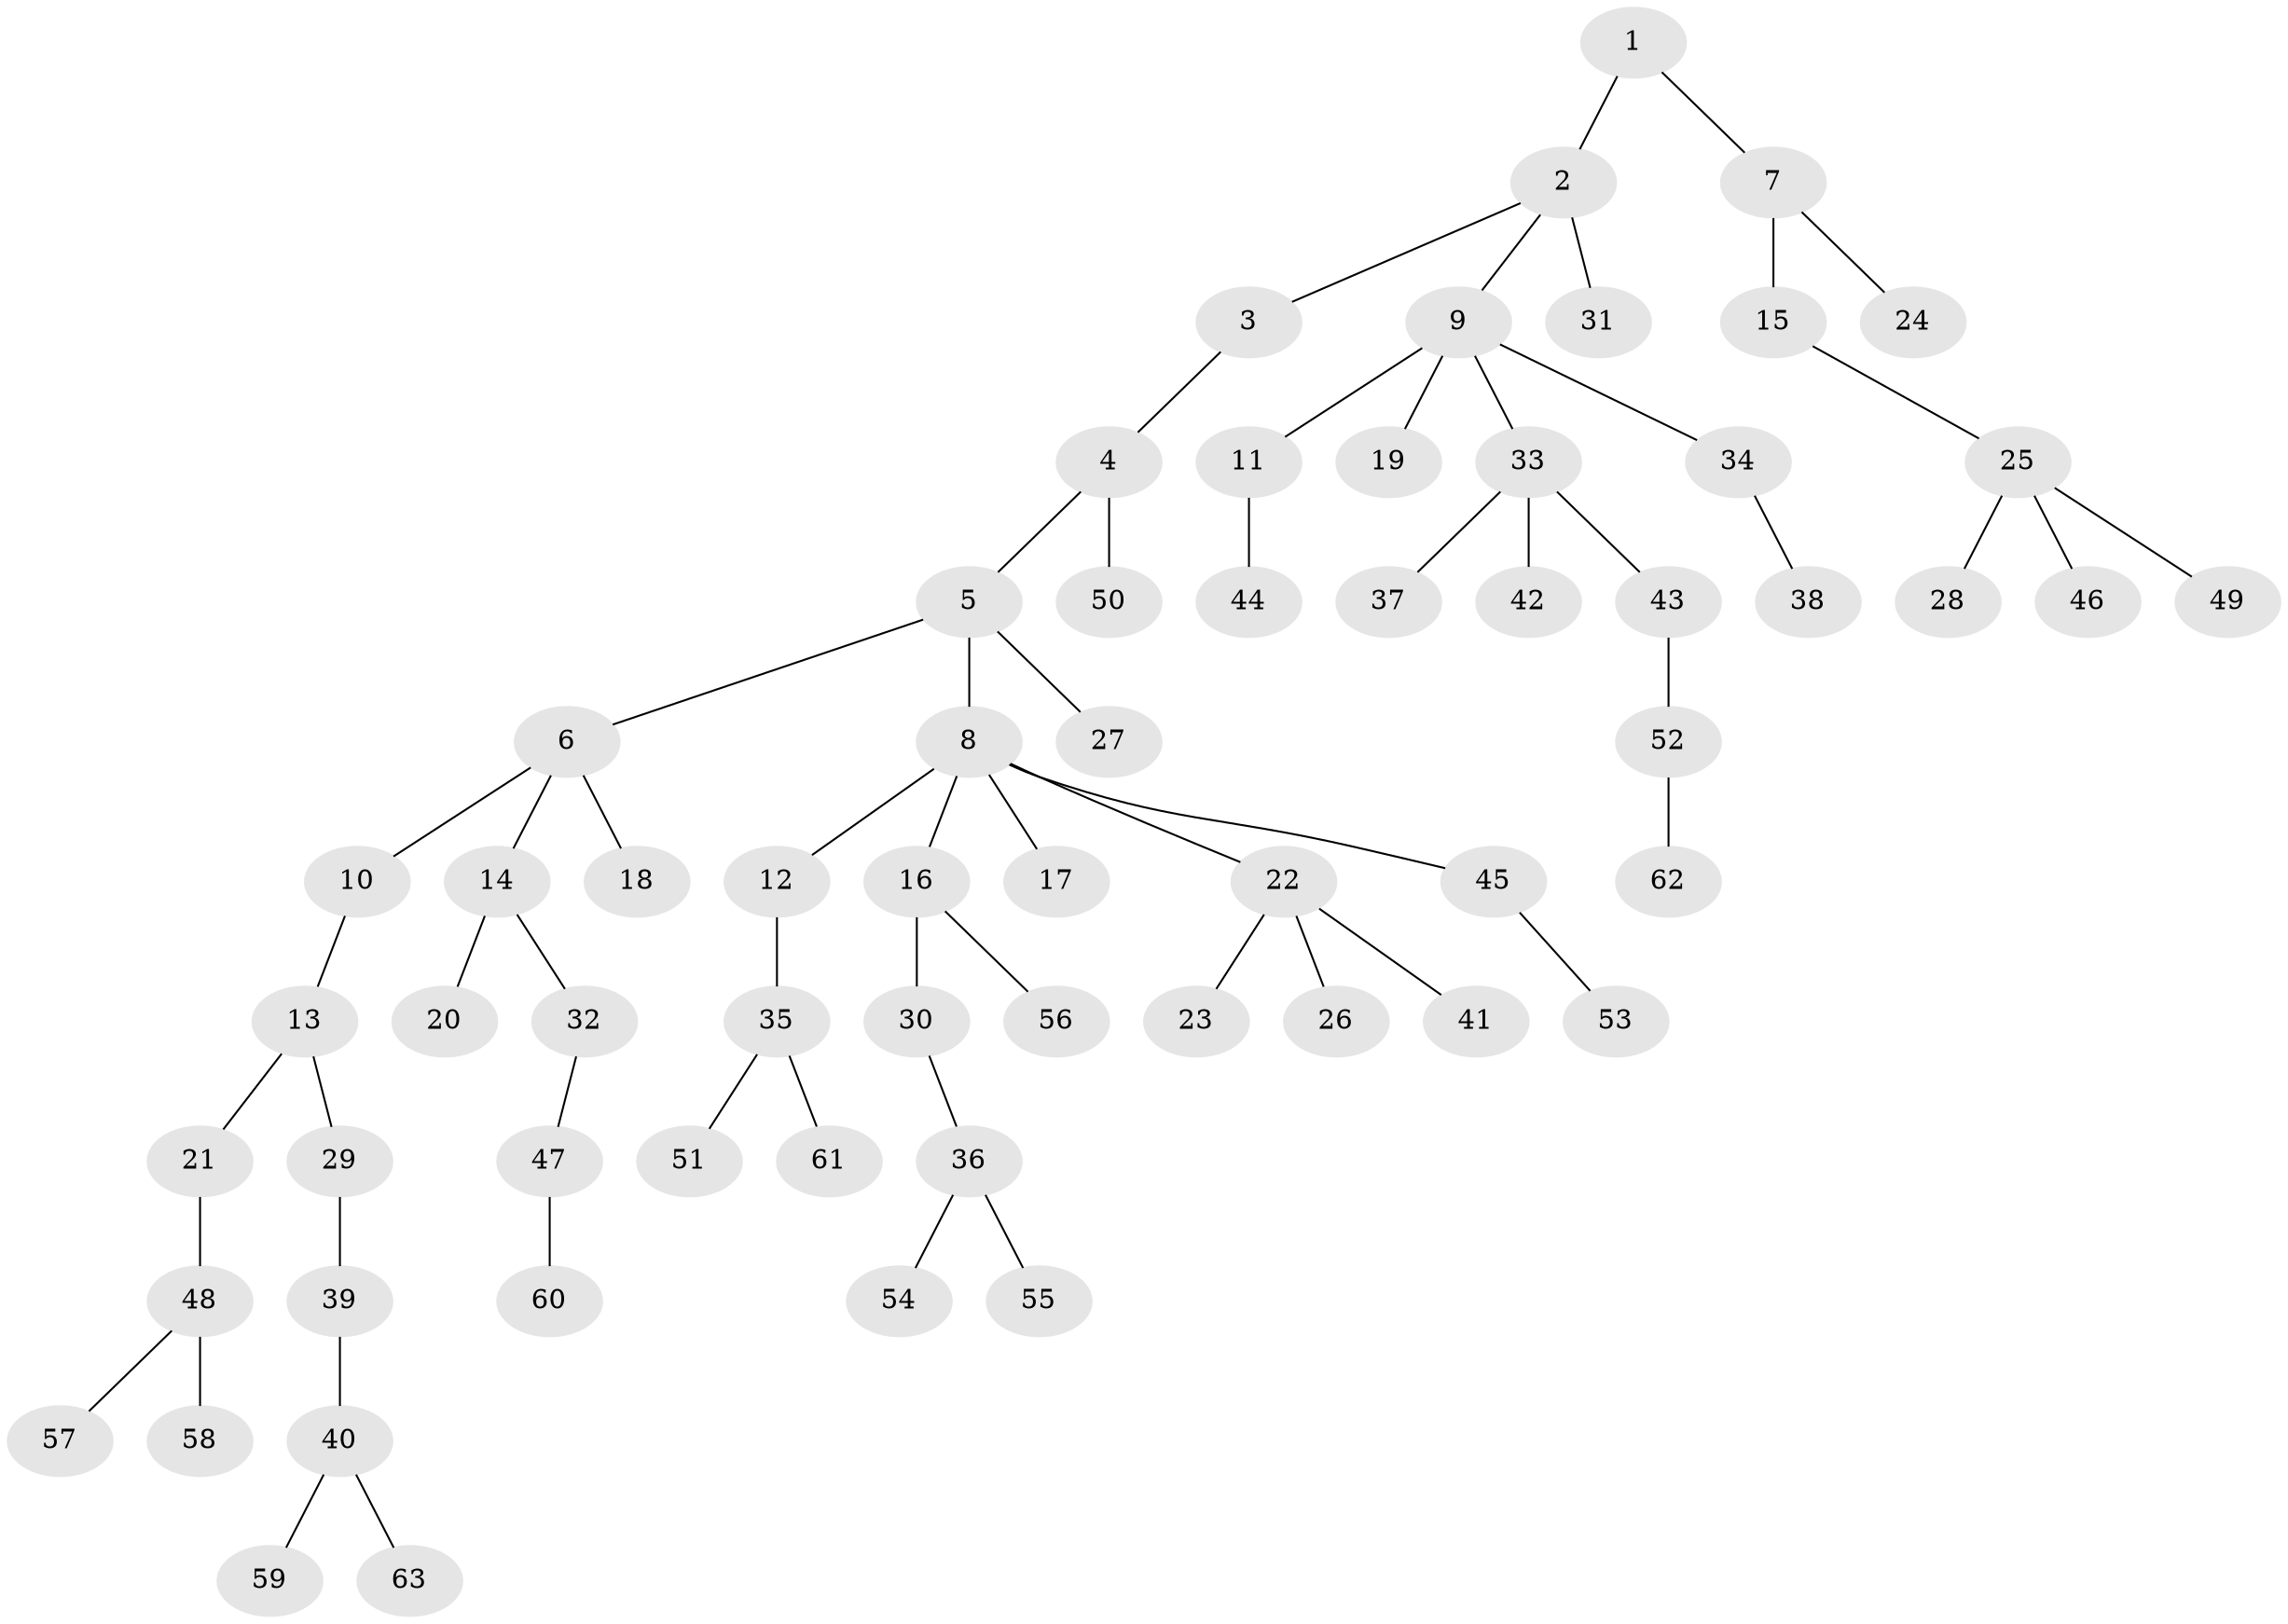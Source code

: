 // original degree distribution, {2: 0.2808988764044944, 5: 0.07865168539325842, 4: 0.02247191011235955, 3: 0.12359550561797752, 7: 0.011235955056179775, 1: 0.48314606741573035}
// Generated by graph-tools (version 1.1) at 2025/52/03/04/25 22:52:00]
// undirected, 63 vertices, 62 edges
graph export_dot {
  node [color=gray90,style=filled];
  1;
  2;
  3;
  4;
  5;
  6;
  7;
  8;
  9;
  10;
  11;
  12;
  13;
  14;
  15;
  16;
  17;
  18;
  19;
  20;
  21;
  22;
  23;
  24;
  25;
  26;
  27;
  28;
  29;
  30;
  31;
  32;
  33;
  34;
  35;
  36;
  37;
  38;
  39;
  40;
  41;
  42;
  43;
  44;
  45;
  46;
  47;
  48;
  49;
  50;
  51;
  52;
  53;
  54;
  55;
  56;
  57;
  58;
  59;
  60;
  61;
  62;
  63;
  1 -- 2 [weight=1.0];
  1 -- 7 [weight=1.0];
  2 -- 3 [weight=1.0];
  2 -- 9 [weight=1.0];
  2 -- 31 [weight=1.0];
  3 -- 4 [weight=1.0];
  4 -- 5 [weight=1.0];
  4 -- 50 [weight=1.0];
  5 -- 6 [weight=1.0];
  5 -- 8 [weight=1.0];
  5 -- 27 [weight=1.0];
  6 -- 10 [weight=1.0];
  6 -- 14 [weight=1.0];
  6 -- 18 [weight=1.0];
  7 -- 15 [weight=1.0];
  7 -- 24 [weight=1.0];
  8 -- 12 [weight=1.0];
  8 -- 16 [weight=1.0];
  8 -- 17 [weight=1.0];
  8 -- 22 [weight=1.0];
  8 -- 45 [weight=1.0];
  9 -- 11 [weight=1.0];
  9 -- 19 [weight=1.0];
  9 -- 33 [weight=1.0];
  9 -- 34 [weight=1.0];
  10 -- 13 [weight=1.0];
  11 -- 44 [weight=1.0];
  12 -- 35 [weight=1.0];
  13 -- 21 [weight=1.0];
  13 -- 29 [weight=1.0];
  14 -- 20 [weight=1.0];
  14 -- 32 [weight=1.0];
  15 -- 25 [weight=1.0];
  16 -- 30 [weight=1.0];
  16 -- 56 [weight=1.0];
  21 -- 48 [weight=1.0];
  22 -- 23 [weight=1.0];
  22 -- 26 [weight=1.0];
  22 -- 41 [weight=1.0];
  25 -- 28 [weight=1.0];
  25 -- 46 [weight=1.0];
  25 -- 49 [weight=1.0];
  29 -- 39 [weight=1.0];
  30 -- 36 [weight=1.0];
  32 -- 47 [weight=1.0];
  33 -- 37 [weight=1.0];
  33 -- 42 [weight=1.0];
  33 -- 43 [weight=1.0];
  34 -- 38 [weight=1.0];
  35 -- 51 [weight=1.0];
  35 -- 61 [weight=1.0];
  36 -- 54 [weight=1.0];
  36 -- 55 [weight=1.0];
  39 -- 40 [weight=1.0];
  40 -- 59 [weight=1.0];
  40 -- 63 [weight=1.0];
  43 -- 52 [weight=1.0];
  45 -- 53 [weight=1.0];
  47 -- 60 [weight=1.0];
  48 -- 57 [weight=1.0];
  48 -- 58 [weight=1.0];
  52 -- 62 [weight=1.0];
}
